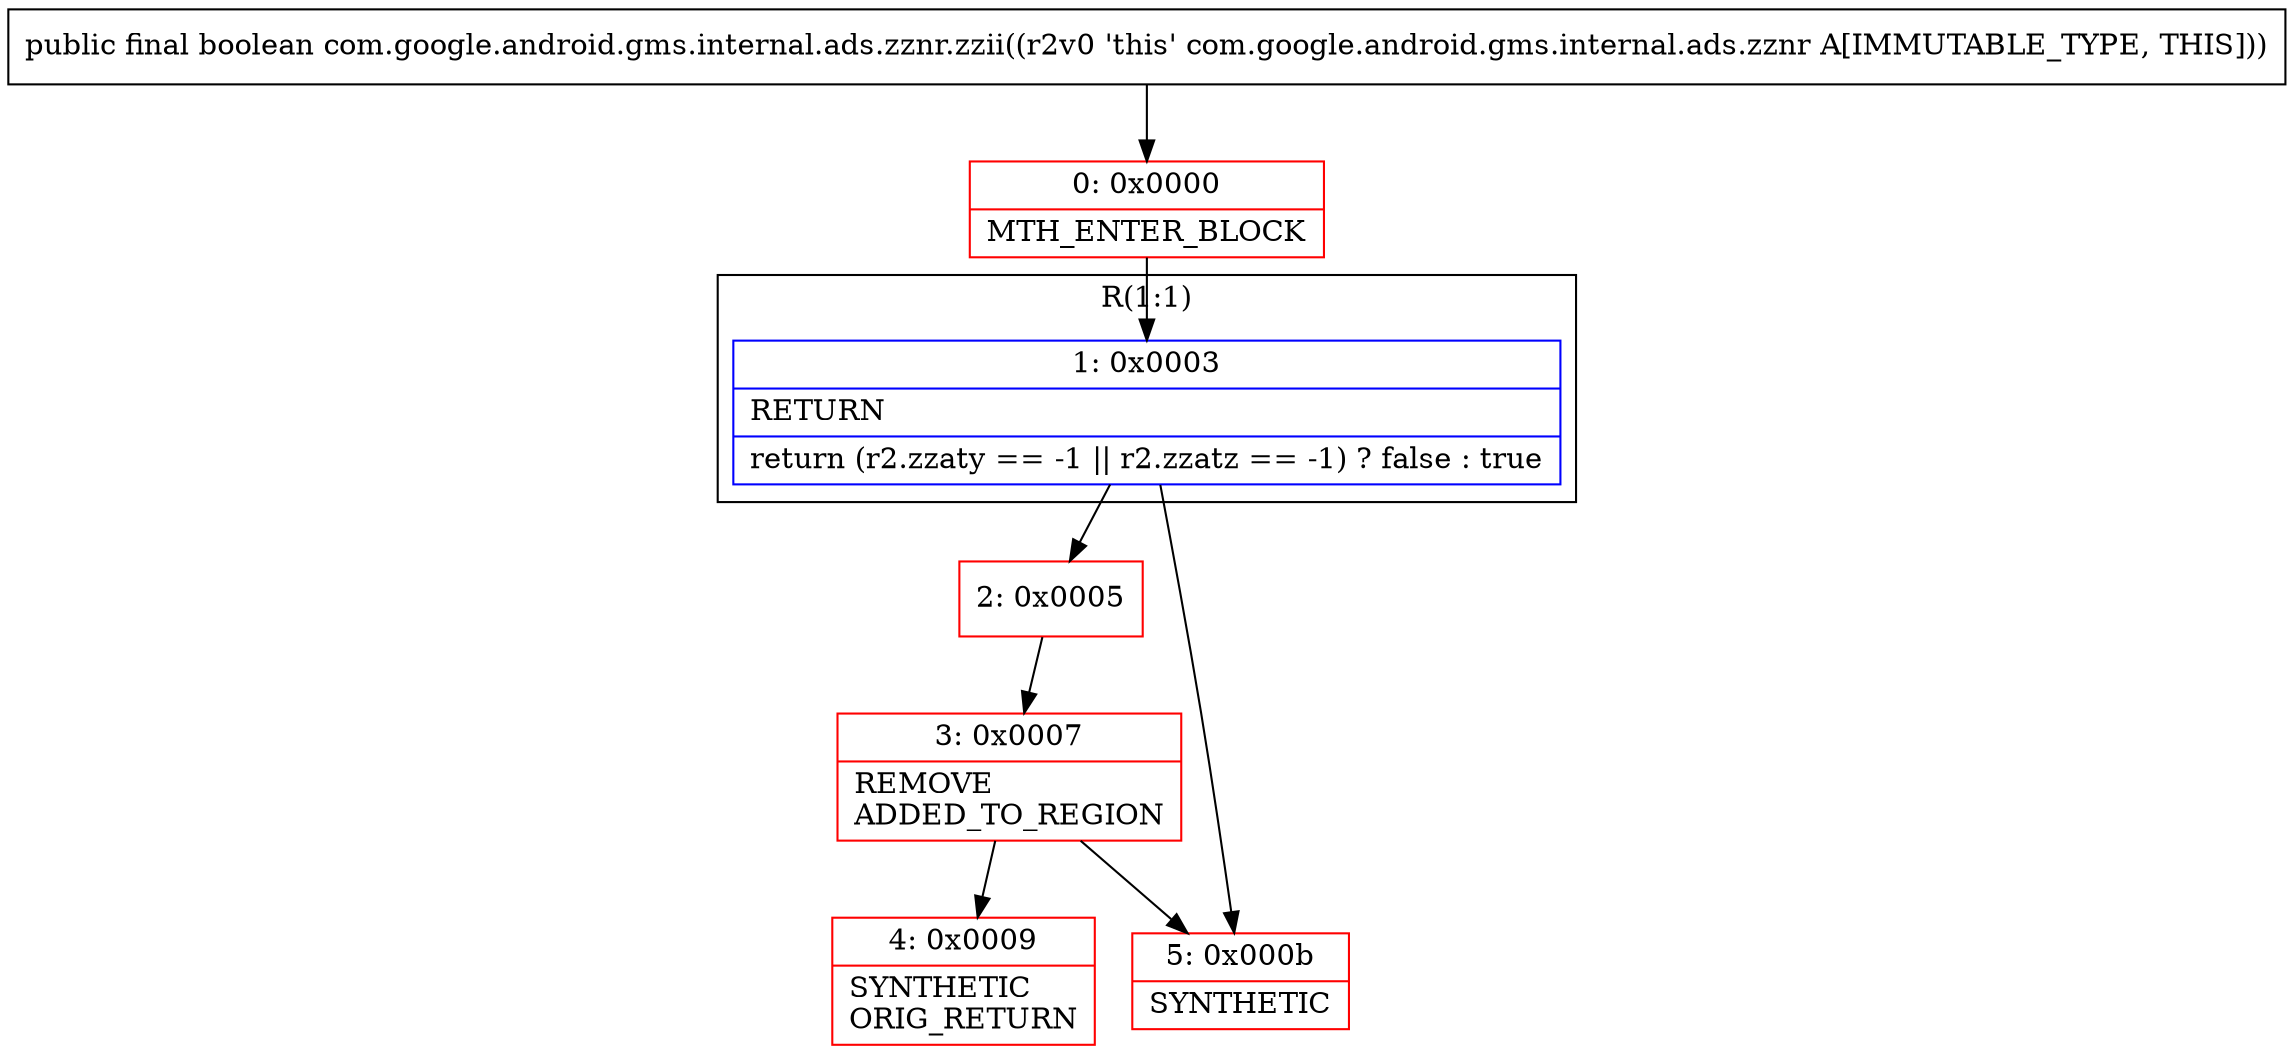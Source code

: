 digraph "CFG forcom.google.android.gms.internal.ads.zznr.zzii()Z" {
subgraph cluster_Region_1606402134 {
label = "R(1:1)";
node [shape=record,color=blue];
Node_1 [shape=record,label="{1\:\ 0x0003|RETURN\l|return (r2.zzaty == \-1 \|\| r2.zzatz == \-1) ? false : true\l}"];
}
Node_0 [shape=record,color=red,label="{0\:\ 0x0000|MTH_ENTER_BLOCK\l}"];
Node_2 [shape=record,color=red,label="{2\:\ 0x0005}"];
Node_3 [shape=record,color=red,label="{3\:\ 0x0007|REMOVE\lADDED_TO_REGION\l}"];
Node_4 [shape=record,color=red,label="{4\:\ 0x0009|SYNTHETIC\lORIG_RETURN\l}"];
Node_5 [shape=record,color=red,label="{5\:\ 0x000b|SYNTHETIC\l}"];
MethodNode[shape=record,label="{public final boolean com.google.android.gms.internal.ads.zznr.zzii((r2v0 'this' com.google.android.gms.internal.ads.zznr A[IMMUTABLE_TYPE, THIS])) }"];
MethodNode -> Node_0;
Node_1 -> Node_2;
Node_1 -> Node_5;
Node_0 -> Node_1;
Node_2 -> Node_3;
Node_3 -> Node_4;
Node_3 -> Node_5;
}

